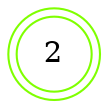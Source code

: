digraph {   
    node [shape = doublecircle, color = chartreuse] 2 ;
    node [shape = circle];
    node [color= chartreuse];
    # -> + -> 5 ->   -> 1 -> . -> 2 -> * -> * -> 3 ->   ->   -> 2 -> / -> / -> 2;	
}